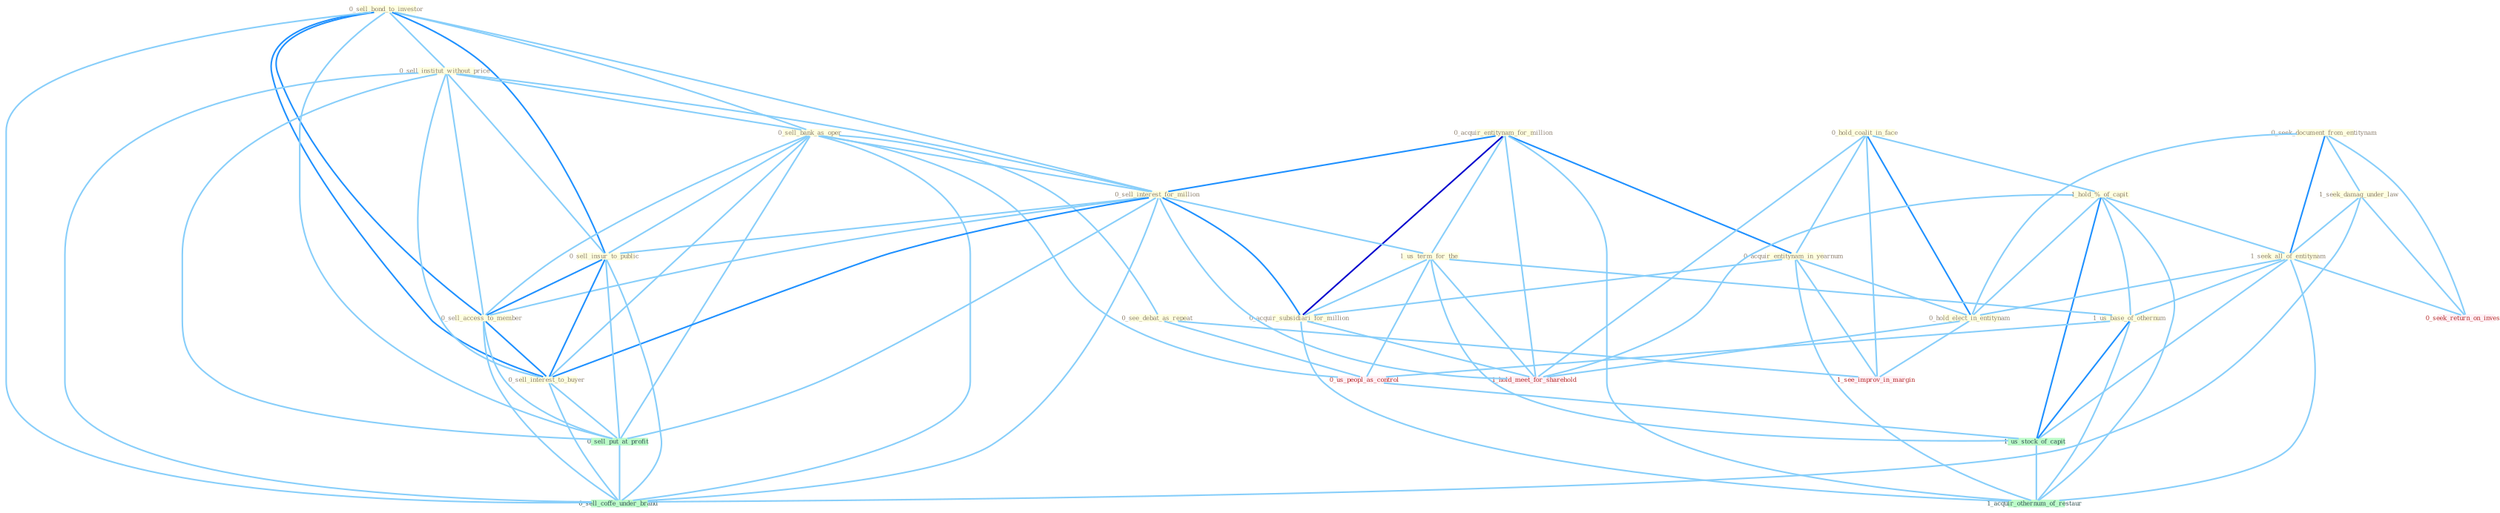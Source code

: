 Graph G{ 
    node
    [shape=polygon,style=filled,width=.5,height=.06,color="#BDFCC9",fixedsize=true,fontsize=4,
    fontcolor="#2f4f4f"];
    {node
    [color="#ffffe0", fontcolor="#8b7d6b"] "0_sell_bond_to_investor " "0_seek_document_from_entitynam " "0_acquir_entitynam_for_million " "0_sell_institut_without_price " "0_hold_coalit_in_face " "0_acquir_entitynam_in_yearnum " "0_sell_bank_as_oper " "1_hold_%_of_capit " "0_sell_interest_for_million " "1_us_term_for_the " "0_sell_insur_to_public " "1_seek_damag_under_law " "0_sell_access_to_member " "1_seek_all_of_entitynam " "0_acquir_subsidiari_for_million " "1_us_base_of_othernum " "0_hold_elect_in_entitynam " "0_sell_interest_to_buyer " "0_see_debat_as_repeat "}
{node [color="#fff0f5", fontcolor="#b22222"] "0_us_peopl_as_control " "0_seek_return_on_invest " "1_see_improv_in_margin " "1_hold_meet_for_sharehold "}
edge [color="#B0E2FF"];

	"0_sell_bond_to_investor " -- "0_sell_institut_without_price " [w="1", color="#87cefa" ];
	"0_sell_bond_to_investor " -- "0_sell_bank_as_oper " [w="1", color="#87cefa" ];
	"0_sell_bond_to_investor " -- "0_sell_interest_for_million " [w="1", color="#87cefa" ];
	"0_sell_bond_to_investor " -- "0_sell_insur_to_public " [w="2", color="#1e90ff" , len=0.8];
	"0_sell_bond_to_investor " -- "0_sell_access_to_member " [w="2", color="#1e90ff" , len=0.8];
	"0_sell_bond_to_investor " -- "0_sell_interest_to_buyer " [w="2", color="#1e90ff" , len=0.8];
	"0_sell_bond_to_investor " -- "0_sell_put_at_profit " [w="1", color="#87cefa" ];
	"0_sell_bond_to_investor " -- "0_sell_coffe_under_brand " [w="1", color="#87cefa" ];
	"0_seek_document_from_entitynam " -- "1_seek_damag_under_law " [w="1", color="#87cefa" ];
	"0_seek_document_from_entitynam " -- "1_seek_all_of_entitynam " [w="2", color="#1e90ff" , len=0.8];
	"0_seek_document_from_entitynam " -- "0_hold_elect_in_entitynam " [w="1", color="#87cefa" ];
	"0_seek_document_from_entitynam " -- "0_seek_return_on_invest " [w="1", color="#87cefa" ];
	"0_acquir_entitynam_for_million " -- "0_acquir_entitynam_in_yearnum " [w="2", color="#1e90ff" , len=0.8];
	"0_acquir_entitynam_for_million " -- "0_sell_interest_for_million " [w="2", color="#1e90ff" , len=0.8];
	"0_acquir_entitynam_for_million " -- "1_us_term_for_the " [w="1", color="#87cefa" ];
	"0_acquir_entitynam_for_million " -- "0_acquir_subsidiari_for_million " [w="3", color="#0000cd" , len=0.6];
	"0_acquir_entitynam_for_million " -- "1_hold_meet_for_sharehold " [w="1", color="#87cefa" ];
	"0_acquir_entitynam_for_million " -- "1_acquir_othernum_of_restaur " [w="1", color="#87cefa" ];
	"0_sell_institut_without_price " -- "0_sell_bank_as_oper " [w="1", color="#87cefa" ];
	"0_sell_institut_without_price " -- "0_sell_interest_for_million " [w="1", color="#87cefa" ];
	"0_sell_institut_without_price " -- "0_sell_insur_to_public " [w="1", color="#87cefa" ];
	"0_sell_institut_without_price " -- "0_sell_access_to_member " [w="1", color="#87cefa" ];
	"0_sell_institut_without_price " -- "0_sell_interest_to_buyer " [w="1", color="#87cefa" ];
	"0_sell_institut_without_price " -- "0_sell_put_at_profit " [w="1", color="#87cefa" ];
	"0_sell_institut_without_price " -- "0_sell_coffe_under_brand " [w="1", color="#87cefa" ];
	"0_hold_coalit_in_face " -- "0_acquir_entitynam_in_yearnum " [w="1", color="#87cefa" ];
	"0_hold_coalit_in_face " -- "1_hold_%_of_capit " [w="1", color="#87cefa" ];
	"0_hold_coalit_in_face " -- "0_hold_elect_in_entitynam " [w="2", color="#1e90ff" , len=0.8];
	"0_hold_coalit_in_face " -- "1_see_improv_in_margin " [w="1", color="#87cefa" ];
	"0_hold_coalit_in_face " -- "1_hold_meet_for_sharehold " [w="1", color="#87cefa" ];
	"0_acquir_entitynam_in_yearnum " -- "0_acquir_subsidiari_for_million " [w="1", color="#87cefa" ];
	"0_acquir_entitynam_in_yearnum " -- "0_hold_elect_in_entitynam " [w="1", color="#87cefa" ];
	"0_acquir_entitynam_in_yearnum " -- "1_see_improv_in_margin " [w="1", color="#87cefa" ];
	"0_acquir_entitynam_in_yearnum " -- "1_acquir_othernum_of_restaur " [w="1", color="#87cefa" ];
	"0_sell_bank_as_oper " -- "0_sell_interest_for_million " [w="1", color="#87cefa" ];
	"0_sell_bank_as_oper " -- "0_sell_insur_to_public " [w="1", color="#87cefa" ];
	"0_sell_bank_as_oper " -- "0_sell_access_to_member " [w="1", color="#87cefa" ];
	"0_sell_bank_as_oper " -- "0_sell_interest_to_buyer " [w="1", color="#87cefa" ];
	"0_sell_bank_as_oper " -- "0_see_debat_as_repeat " [w="1", color="#87cefa" ];
	"0_sell_bank_as_oper " -- "0_us_peopl_as_control " [w="1", color="#87cefa" ];
	"0_sell_bank_as_oper " -- "0_sell_put_at_profit " [w="1", color="#87cefa" ];
	"0_sell_bank_as_oper " -- "0_sell_coffe_under_brand " [w="1", color="#87cefa" ];
	"1_hold_%_of_capit " -- "1_seek_all_of_entitynam " [w="1", color="#87cefa" ];
	"1_hold_%_of_capit " -- "1_us_base_of_othernum " [w="1", color="#87cefa" ];
	"1_hold_%_of_capit " -- "0_hold_elect_in_entitynam " [w="1", color="#87cefa" ];
	"1_hold_%_of_capit " -- "1_us_stock_of_capit " [w="2", color="#1e90ff" , len=0.8];
	"1_hold_%_of_capit " -- "1_hold_meet_for_sharehold " [w="1", color="#87cefa" ];
	"1_hold_%_of_capit " -- "1_acquir_othernum_of_restaur " [w="1", color="#87cefa" ];
	"0_sell_interest_for_million " -- "1_us_term_for_the " [w="1", color="#87cefa" ];
	"0_sell_interest_for_million " -- "0_sell_insur_to_public " [w="1", color="#87cefa" ];
	"0_sell_interest_for_million " -- "0_sell_access_to_member " [w="1", color="#87cefa" ];
	"0_sell_interest_for_million " -- "0_acquir_subsidiari_for_million " [w="2", color="#1e90ff" , len=0.8];
	"0_sell_interest_for_million " -- "0_sell_interest_to_buyer " [w="2", color="#1e90ff" , len=0.8];
	"0_sell_interest_for_million " -- "0_sell_put_at_profit " [w="1", color="#87cefa" ];
	"0_sell_interest_for_million " -- "0_sell_coffe_under_brand " [w="1", color="#87cefa" ];
	"0_sell_interest_for_million " -- "1_hold_meet_for_sharehold " [w="1", color="#87cefa" ];
	"1_us_term_for_the " -- "0_acquir_subsidiari_for_million " [w="1", color="#87cefa" ];
	"1_us_term_for_the " -- "1_us_base_of_othernum " [w="1", color="#87cefa" ];
	"1_us_term_for_the " -- "0_us_peopl_as_control " [w="1", color="#87cefa" ];
	"1_us_term_for_the " -- "1_us_stock_of_capit " [w="1", color="#87cefa" ];
	"1_us_term_for_the " -- "1_hold_meet_for_sharehold " [w="1", color="#87cefa" ];
	"0_sell_insur_to_public " -- "0_sell_access_to_member " [w="2", color="#1e90ff" , len=0.8];
	"0_sell_insur_to_public " -- "0_sell_interest_to_buyer " [w="2", color="#1e90ff" , len=0.8];
	"0_sell_insur_to_public " -- "0_sell_put_at_profit " [w="1", color="#87cefa" ];
	"0_sell_insur_to_public " -- "0_sell_coffe_under_brand " [w="1", color="#87cefa" ];
	"1_seek_damag_under_law " -- "1_seek_all_of_entitynam " [w="1", color="#87cefa" ];
	"1_seek_damag_under_law " -- "0_seek_return_on_invest " [w="1", color="#87cefa" ];
	"1_seek_damag_under_law " -- "0_sell_coffe_under_brand " [w="1", color="#87cefa" ];
	"0_sell_access_to_member " -- "0_sell_interest_to_buyer " [w="2", color="#1e90ff" , len=0.8];
	"0_sell_access_to_member " -- "0_sell_put_at_profit " [w="1", color="#87cefa" ];
	"0_sell_access_to_member " -- "0_sell_coffe_under_brand " [w="1", color="#87cefa" ];
	"1_seek_all_of_entitynam " -- "1_us_base_of_othernum " [w="1", color="#87cefa" ];
	"1_seek_all_of_entitynam " -- "0_hold_elect_in_entitynam " [w="1", color="#87cefa" ];
	"1_seek_all_of_entitynam " -- "0_seek_return_on_invest " [w="1", color="#87cefa" ];
	"1_seek_all_of_entitynam " -- "1_us_stock_of_capit " [w="1", color="#87cefa" ];
	"1_seek_all_of_entitynam " -- "1_acquir_othernum_of_restaur " [w="1", color="#87cefa" ];
	"0_acquir_subsidiari_for_million " -- "1_hold_meet_for_sharehold " [w="1", color="#87cefa" ];
	"0_acquir_subsidiari_for_million " -- "1_acquir_othernum_of_restaur " [w="1", color="#87cefa" ];
	"1_us_base_of_othernum " -- "0_us_peopl_as_control " [w="1", color="#87cefa" ];
	"1_us_base_of_othernum " -- "1_us_stock_of_capit " [w="2", color="#1e90ff" , len=0.8];
	"1_us_base_of_othernum " -- "1_acquir_othernum_of_restaur " [w="1", color="#87cefa" ];
	"0_hold_elect_in_entitynam " -- "1_see_improv_in_margin " [w="1", color="#87cefa" ];
	"0_hold_elect_in_entitynam " -- "1_hold_meet_for_sharehold " [w="1", color="#87cefa" ];
	"0_sell_interest_to_buyer " -- "0_sell_put_at_profit " [w="1", color="#87cefa" ];
	"0_sell_interest_to_buyer " -- "0_sell_coffe_under_brand " [w="1", color="#87cefa" ];
	"0_see_debat_as_repeat " -- "0_us_peopl_as_control " [w="1", color="#87cefa" ];
	"0_see_debat_as_repeat " -- "1_see_improv_in_margin " [w="1", color="#87cefa" ];
	"0_us_peopl_as_control " -- "1_us_stock_of_capit " [w="1", color="#87cefa" ];
	"0_sell_put_at_profit " -- "0_sell_coffe_under_brand " [w="1", color="#87cefa" ];
	"1_us_stock_of_capit " -- "1_acquir_othernum_of_restaur " [w="1", color="#87cefa" ];
}